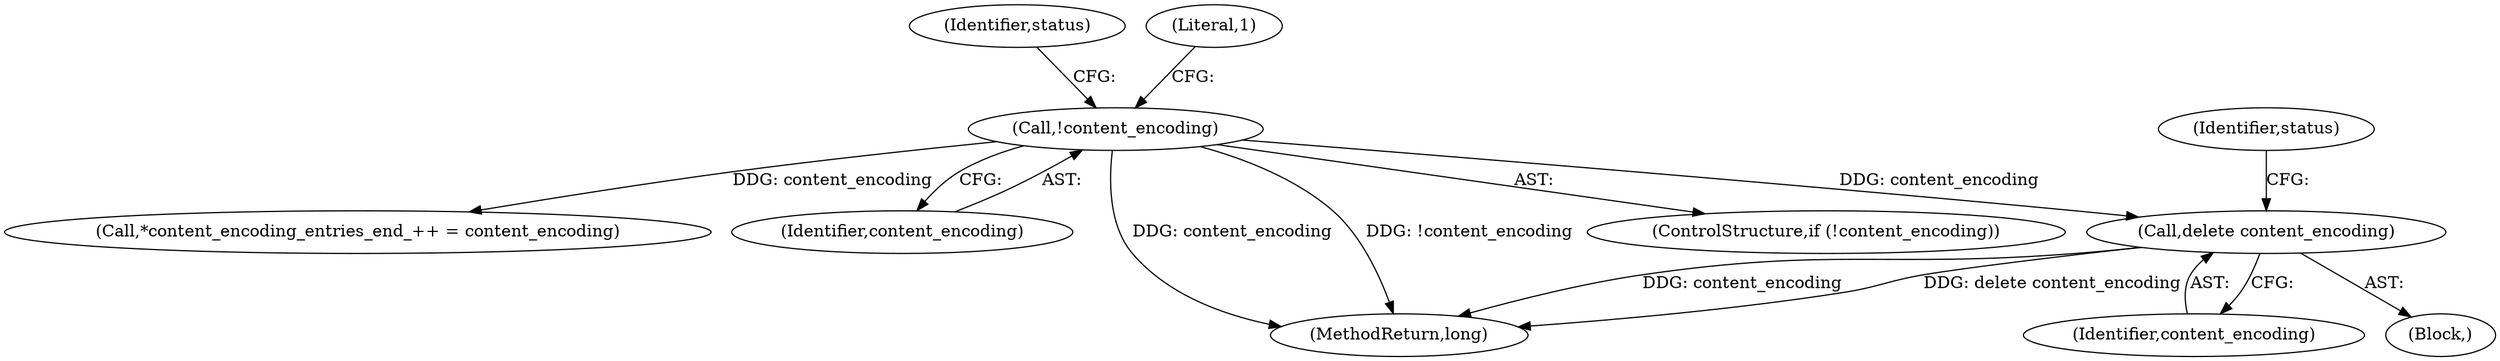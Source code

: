 digraph "0_Android_cc274e2abe8b2a6698a5c47d8aa4bb45f1f9538d_49@API" {
"1000232" [label="(Call,delete content_encoding)"];
"1000218" [label="(Call,!content_encoding)"];
"1000224" [label="(Identifier,status)"];
"1000231" [label="(Block,)"];
"1000232" [label="(Call,delete content_encoding)"];
"1000218" [label="(Call,!content_encoding)"];
"1000236" [label="(Call,*content_encoding_entries_end_++ = content_encoding)"];
"1000233" [label="(Identifier,content_encoding)"];
"1000219" [label="(Identifier,content_encoding)"];
"1000222" [label="(Literal,1)"];
"1000258" [label="(MethodReturn,long)"];
"1000235" [label="(Identifier,status)"];
"1000217" [label="(ControlStructure,if (!content_encoding))"];
"1000232" -> "1000231"  [label="AST: "];
"1000232" -> "1000233"  [label="CFG: "];
"1000233" -> "1000232"  [label="AST: "];
"1000235" -> "1000232"  [label="CFG: "];
"1000232" -> "1000258"  [label="DDG: content_encoding"];
"1000232" -> "1000258"  [label="DDG: delete content_encoding"];
"1000218" -> "1000232"  [label="DDG: content_encoding"];
"1000218" -> "1000217"  [label="AST: "];
"1000218" -> "1000219"  [label="CFG: "];
"1000219" -> "1000218"  [label="AST: "];
"1000222" -> "1000218"  [label="CFG: "];
"1000224" -> "1000218"  [label="CFG: "];
"1000218" -> "1000258"  [label="DDG: content_encoding"];
"1000218" -> "1000258"  [label="DDG: !content_encoding"];
"1000218" -> "1000236"  [label="DDG: content_encoding"];
}
